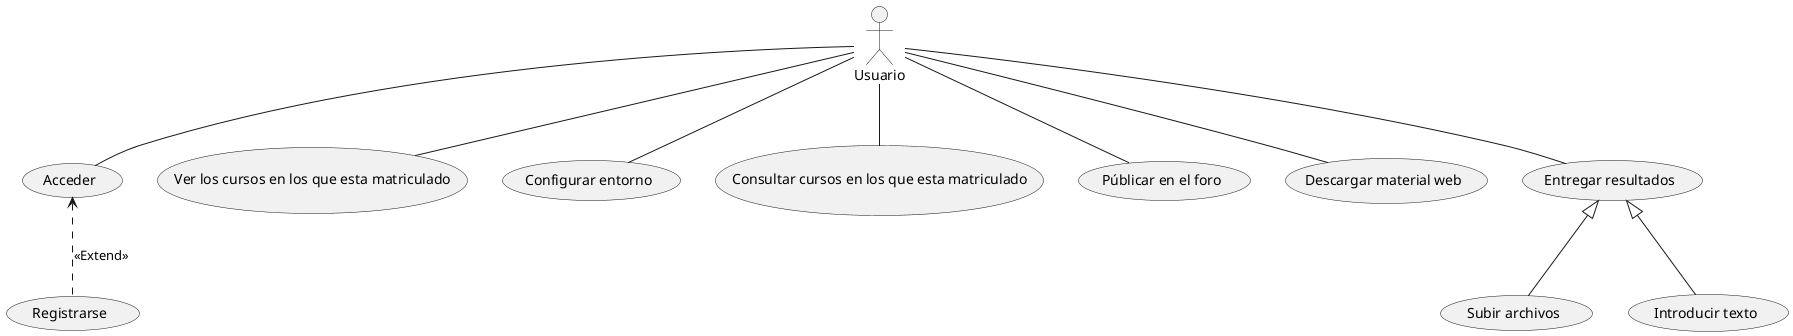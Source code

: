 @startuml
:Usuario:
Usuario -- (Acceder)
(Acceder) <.. (Registrarse): <<Extend>>
Usuario -- (Ver los cursos en los que esta matriculado)
Usuario -- (Configurar entorno)
Usuario -- (Consultar cursos en los que esta matriculado)
Usuario -- (Públicar en el foro)
Usuario -- (Descargar material web)
Usuario -- (Entregar resultados)
(Entregar resultados) <|-- (Subir archivos)
(Entregar resultados) <|-- (Introducir texto)
@enduml
